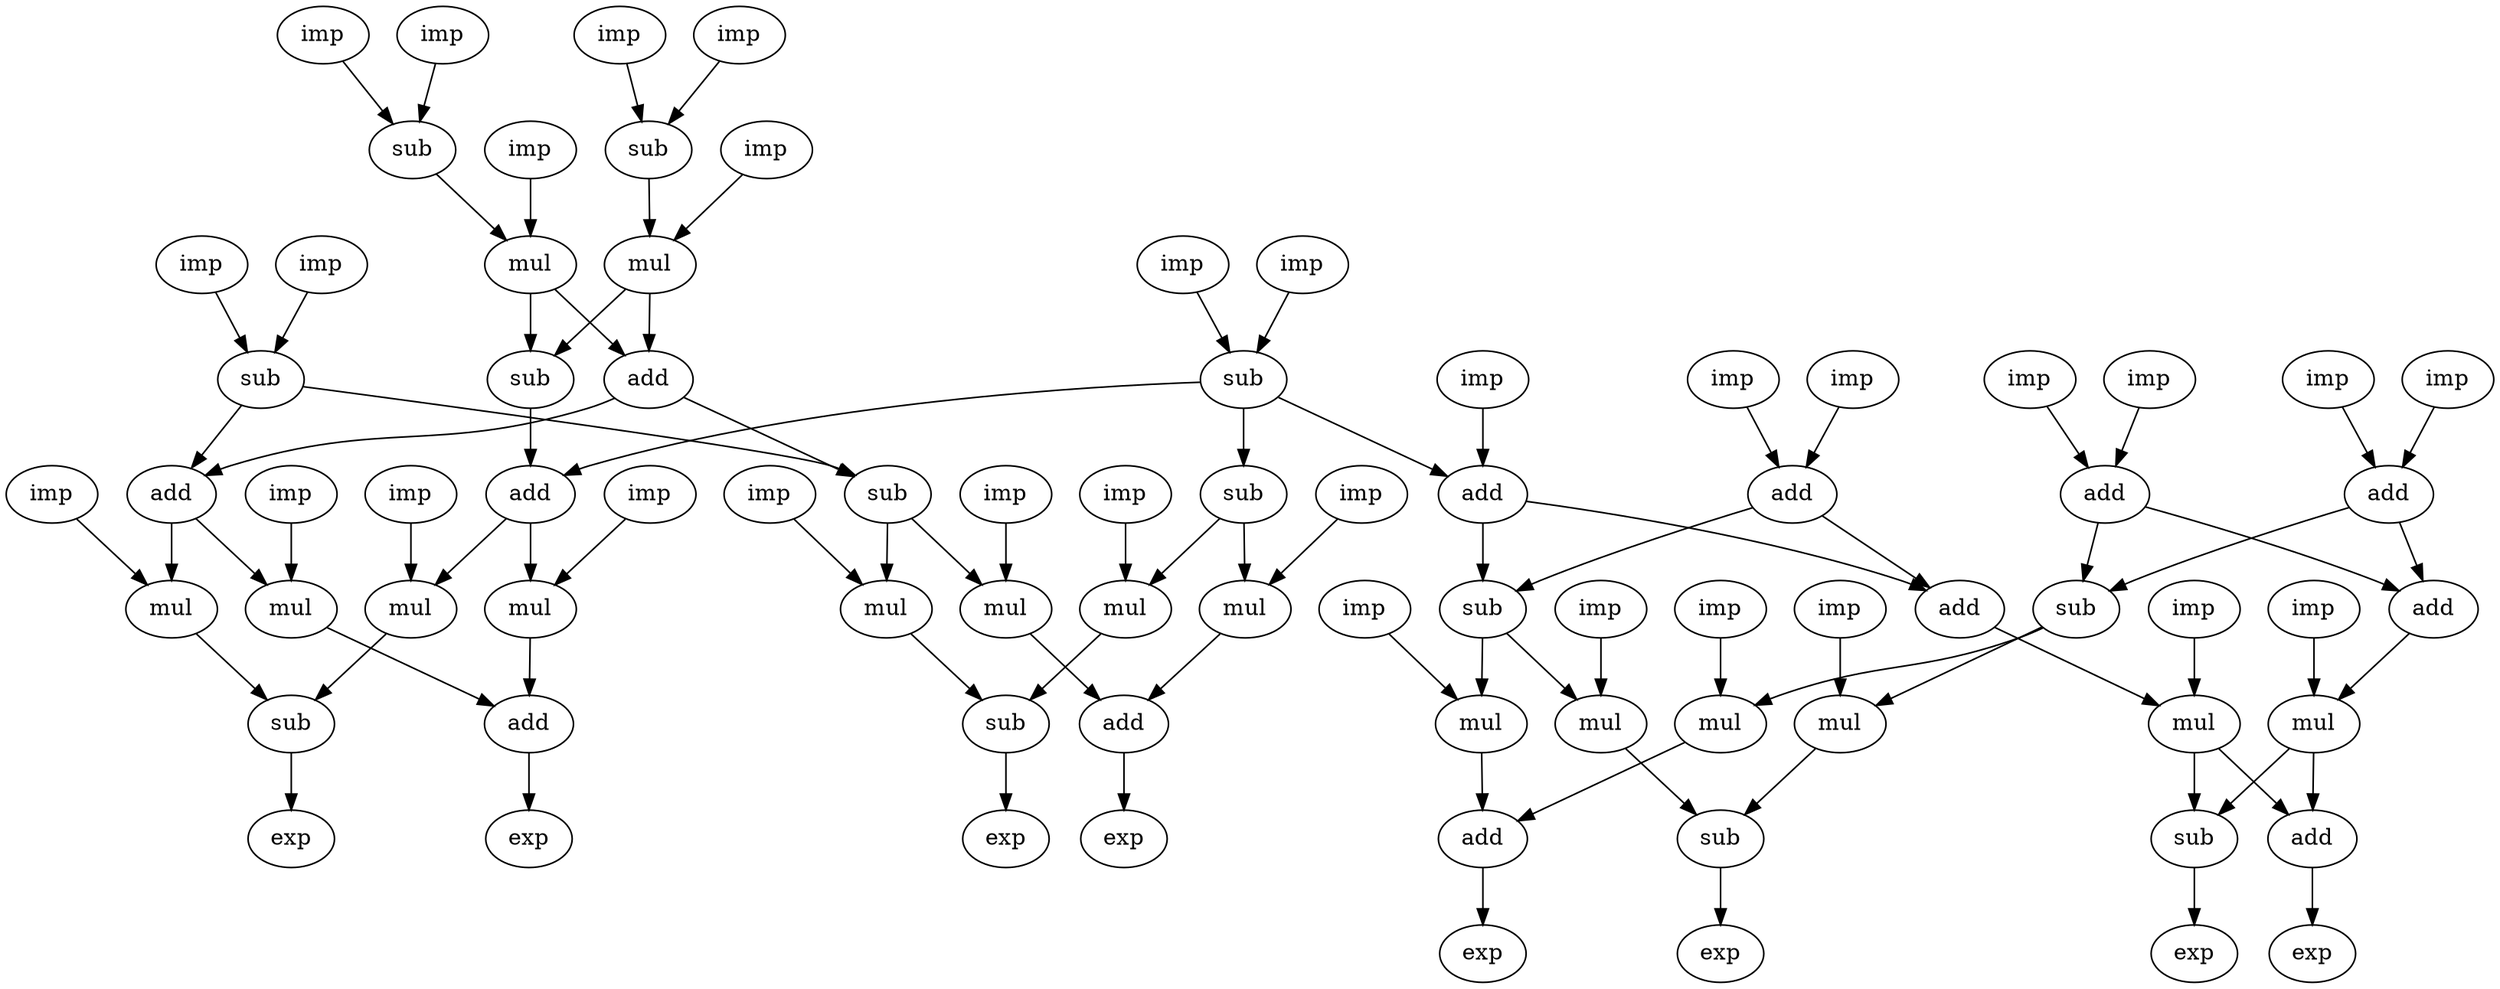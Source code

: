 digraph cosine2 {
    1 [label = imp];
    2 [label = imp];
    3 [label = sub];
    4 [label = imp];
    5 [label = imp];
    6 [label = sub];
    7 [label = imp];
    8 [label = imp];
    9 [label = sub];
    10 [label = imp];
    11 [label = imp];
    12 [label = sub];
    14 [label = imp];
    15 [label = add];
    16 [label = imp];
    17 [label = imp];
    18 [label = add];
    19 [label = imp];
    20 [label = imp];
    21 [label = add];
    22 [label = imp];
    23 [label = imp];
    24 [label = add];
    25 [label = imp];
    26 [label = mul];
    27 [label = imp];
    28 [label = mul];
    29 [label = add];
    30 [label = sub];
    31 [label = add];
    32 [label = sub];
    33 [label = sub];
    34 [label = add];
    35 [label = imp];
    36 [label = mul];
    37 [label = imp];
    38 [label = mul];
    39 [label = imp];
    40 [label = mul];
    41 [label = imp];
    42 [label = mul];
    43 [label = imp];
    44 [label = mul];
    45 [label = imp];
    46 [label = mul];
    47 [label = imp];
    48 [label = mul];
    49 [label = imp];
    50 [label = mul];
    51 [label = sub];
    52 [label = sub];
    53 [label = add];
    54 [label = add];
    55 [label = sub];
    56 [label = sub];
    57 [label = add];
    58 [label = add];
    59 [label = imp];
    60 [label = mul];
    61 [label = imp];
    62 [label = mul];
    63 [label = imp];
    64 [label = mul];
    65 [label = imp];
    66 [label = mul];
    67 [label = imp];
    68 [label = mul];
    69 [label = imp];
    70 [label = mul];
    71 [label = add];
    72 [label = sub];
    73 [label = sub];
    74 [label = add];
    75 [label = exp];
    76 [label = exp];
    77 [label = exp];
    78 [label = exp];
    79 [label = exp];
    80 [label = exp];
    81 [label = exp];
    82 [label = exp];
    1 -> 3 [name=1];
    2 -> 3 [name=2];
    3 -> 31 [name=3];
    3 -> 32 [name=4]; 
    4 -> 6 [name=5];
    5 -> 6 [name=6];
    6 -> 26 [name=7];
    7 -> 9 [name=8];
    8 -> 9 [name=9];
    9 -> 28 [name=10];
    10 -> 12 [name=11];
    11 -> 12 [name=12];
    12 -> 34 [name=13];
    12 -> 33 [name=14];
    12 -> 15 [name=15];
    14 -> 15 [name=16];
    15 -> 55 [name=17];
    15 -> 58 [name=18];
    16 -> 18 [name=19];
    17 -> 18 [name=20];
    18 -> 57 [name=21];
    18 -> 56 [name=22];
    19 -> 21 [name=23];
    20 -> 21 [name=24];
    21 -> 57 [name=25];
    21 -> 56 [name=26];
    22 -> 24 [name=27];
    23 -> 24 [name=28];
    24 -> 55 [name=29];
    24 -> 58 [name=30];
    25 -> 26 [name=31];
    26 -> 30 [name=32];
    26 -> 29 [name=33];
    27 -> 28 [name=34];
    28 -> 30 [name=35];
    28 -> 29 [name=36];
    29 -> 31 [name=37];
    29 -> 32 [name=38];
    30 -> 34 [name=39];
    31 -> 36 [name=40];
    31 -> 38 [name=41];
    32 -> 40 [name=42];
    32 -> 42 [name=43];
    33 -> 44 [name=44];
    33 -> 46 [name=45];
    34 -> 48 [name=46];
    34 -> 50 [name=47];
    35 -> 36 [name=48];
    36 -> 51 [name=49];
    37 -> 38 [name=50];
    38 -> 54 [name=51];
    39 -> 40 [name=52];
    40 -> 52 [name=53];
    41 -> 42 [name=54];
    42 -> 53 [name=55];
    43 -> 44 [name=56];
    44 -> 52 [name=57];
    45 -> 46 [name=58];
    46 -> 53 [name=59];
    47 -> 48 [name=60];
    48 -> 51 [name=61];
    49 -> 50 [name=62];
    50 -> 54 [name=63];
    51 -> 75 [name=64];
    52 -> 76 [name=65];
    53 -> 77 [name=66];
    54 -> 78 [name=67];
    55 -> 60 [name=68];
    55 -> 62 [name=69];
    56 -> 66 [name=70];
    56 -> 64 [name=71];
    57 -> 68 [name=72];
    58 -> 70 [name=73];
    59 -> 60 [name=74];
    60 -> 71 [name=75];
    61 -> 62 [name=76];
    62 -> 72 [name=77];
    63 -> 64 [name=78];
    64 -> 71 [name=79];
    65 -> 66 [name=80];
    66 -> 72 [name=81];
    67 -> 68 [name=82];
    68 -> 73 [name=83];
    68 -> 74 [name=84];
    69 -> 70 [name=85];
    70 -> 73 [name=86];
    70 -> 74 [name=87];
    71 -> 79 [name=88];
    72 -> 80 [name=89];
    73 -> 81 [name=90];
    74 -> 82 [name=91];
}
